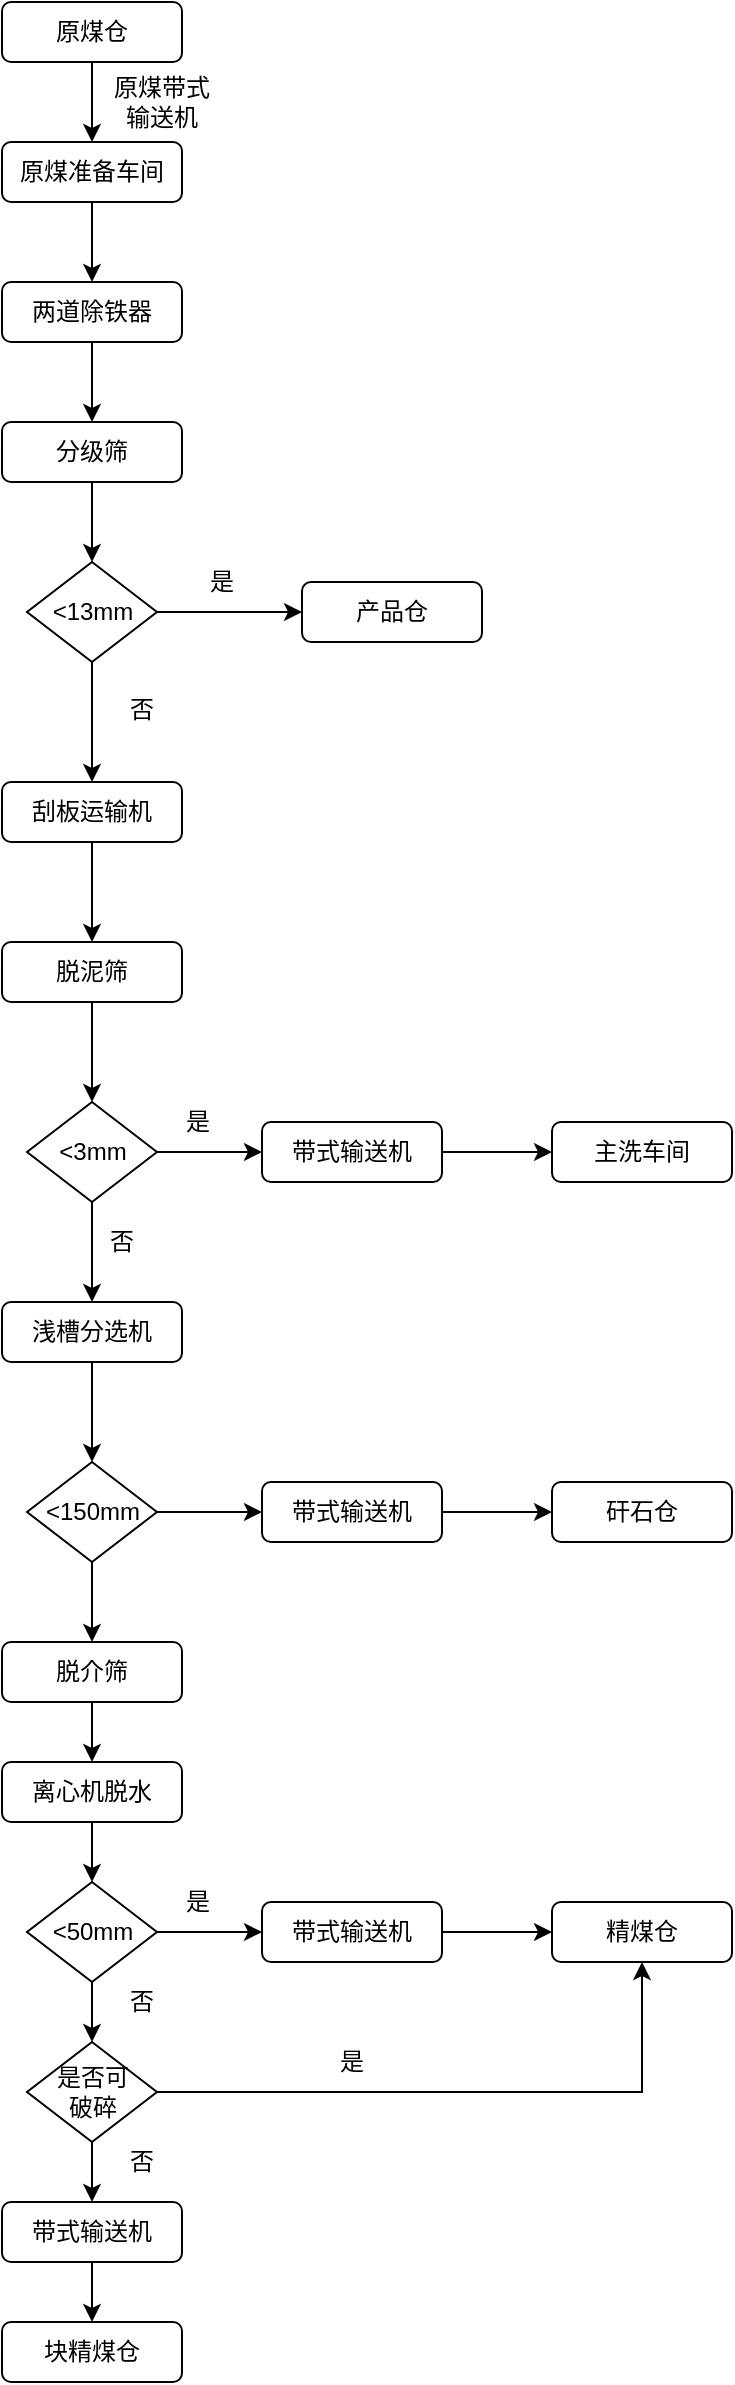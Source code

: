 <mxfile version="14.4.3" type="github">
  <diagram id="EcrznbtYHoZiXO55YaKE" name="第 1 页">
    <mxGraphModel dx="1662" dy="762" grid="1" gridSize="10" guides="1" tooltips="1" connect="1" arrows="1" fold="1" page="1" pageScale="1" pageWidth="1169" pageHeight="827" math="0" shadow="0">
      <root>
        <mxCell id="0" />
        <mxCell id="1" parent="0" />
        <mxCell id="WxKx30RskJL5I7CAaJgA-5" value="" style="edgeStyle=orthogonalEdgeStyle;rounded=0;orthogonalLoop=1;jettySize=auto;html=1;" edge="1" parent="1" source="WxKx30RskJL5I7CAaJgA-6" target="WxKx30RskJL5I7CAaJgA-8">
          <mxGeometry relative="1" as="geometry" />
        </mxCell>
        <mxCell id="WxKx30RskJL5I7CAaJgA-6" value="原煤仓" style="rounded=1;whiteSpace=wrap;html=1;fontSize=12;glass=0;strokeWidth=1;shadow=0;" vertex="1" parent="1">
          <mxGeometry x="410" y="60" width="90" height="30" as="geometry" />
        </mxCell>
        <mxCell id="WxKx30RskJL5I7CAaJgA-7" value="" style="edgeStyle=orthogonalEdgeStyle;rounded=0;orthogonalLoop=1;jettySize=auto;html=1;" edge="1" parent="1" source="WxKx30RskJL5I7CAaJgA-8" target="WxKx30RskJL5I7CAaJgA-10">
          <mxGeometry relative="1" as="geometry" />
        </mxCell>
        <mxCell id="WxKx30RskJL5I7CAaJgA-8" value="原煤准备车间" style="rounded=1;whiteSpace=wrap;html=1;fontSize=12;glass=0;strokeWidth=1;shadow=0;" vertex="1" parent="1">
          <mxGeometry x="410" y="130" width="90" height="30" as="geometry" />
        </mxCell>
        <mxCell id="WxKx30RskJL5I7CAaJgA-9" value="" style="edgeStyle=orthogonalEdgeStyle;rounded=0;orthogonalLoop=1;jettySize=auto;html=1;" edge="1" parent="1" source="WxKx30RskJL5I7CAaJgA-10" target="WxKx30RskJL5I7CAaJgA-13">
          <mxGeometry relative="1" as="geometry" />
        </mxCell>
        <mxCell id="WxKx30RskJL5I7CAaJgA-10" value="两道除铁器" style="rounded=1;whiteSpace=wrap;html=1;fontSize=12;glass=0;strokeWidth=1;shadow=0;" vertex="1" parent="1">
          <mxGeometry x="410" y="200" width="90" height="30" as="geometry" />
        </mxCell>
        <mxCell id="WxKx30RskJL5I7CAaJgA-11" value="原煤带式输送机" style="text;html=1;strokeColor=none;fillColor=none;align=center;verticalAlign=middle;whiteSpace=wrap;rounded=0;" vertex="1" parent="1">
          <mxGeometry x="465" y="100" width="50" height="20" as="geometry" />
        </mxCell>
        <mxCell id="WxKx30RskJL5I7CAaJgA-52" value="" style="edgeStyle=orthogonalEdgeStyle;rounded=0;orthogonalLoop=1;jettySize=auto;html=1;" edge="1" parent="1" source="WxKx30RskJL5I7CAaJgA-13" target="WxKx30RskJL5I7CAaJgA-53">
          <mxGeometry relative="1" as="geometry">
            <mxPoint x="455" y="380" as="targetPoint" />
          </mxGeometry>
        </mxCell>
        <mxCell id="WxKx30RskJL5I7CAaJgA-13" value="分级筛" style="rounded=1;whiteSpace=wrap;html=1;fontSize=12;glass=0;strokeWidth=1;shadow=0;" vertex="1" parent="1">
          <mxGeometry x="410" y="270" width="90" height="30" as="geometry" />
        </mxCell>
        <mxCell id="WxKx30RskJL5I7CAaJgA-55" value="" style="edgeStyle=orthogonalEdgeStyle;rounded=0;orthogonalLoop=1;jettySize=auto;html=1;entryX=0;entryY=0.5;entryDx=0;entryDy=0;" edge="1" parent="1" source="WxKx30RskJL5I7CAaJgA-53" target="WxKx30RskJL5I7CAaJgA-56">
          <mxGeometry relative="1" as="geometry">
            <mxPoint x="560" y="365" as="targetPoint" />
          </mxGeometry>
        </mxCell>
        <mxCell id="WxKx30RskJL5I7CAaJgA-60" value="" style="edgeStyle=orthogonalEdgeStyle;rounded=0;orthogonalLoop=1;jettySize=auto;html=1;entryX=0.5;entryY=0;entryDx=0;entryDy=0;" edge="1" parent="1" source="WxKx30RskJL5I7CAaJgA-53" target="WxKx30RskJL5I7CAaJgA-62">
          <mxGeometry relative="1" as="geometry">
            <mxPoint x="455" y="450" as="targetPoint" />
          </mxGeometry>
        </mxCell>
        <mxCell id="WxKx30RskJL5I7CAaJgA-53" value="&amp;lt;13mm" style="rhombus;whiteSpace=wrap;html=1;" vertex="1" parent="1">
          <mxGeometry x="422.5" y="340" width="65" height="50" as="geometry" />
        </mxCell>
        <mxCell id="WxKx30RskJL5I7CAaJgA-56" value="产品仓" style="rounded=1;whiteSpace=wrap;html=1;fontSize=12;glass=0;strokeWidth=1;shadow=0;" vertex="1" parent="1">
          <mxGeometry x="560" y="350" width="90" height="30" as="geometry" />
        </mxCell>
        <mxCell id="WxKx30RskJL5I7CAaJgA-58" value="是" style="text;html=1;strokeColor=none;fillColor=none;align=center;verticalAlign=middle;whiteSpace=wrap;rounded=0;" vertex="1" parent="1">
          <mxGeometry x="500" y="340" width="40" height="20" as="geometry" />
        </mxCell>
        <mxCell id="WxKx30RskJL5I7CAaJgA-61" value="否" style="text;html=1;strokeColor=none;fillColor=none;align=center;verticalAlign=middle;whiteSpace=wrap;rounded=0;" vertex="1" parent="1">
          <mxGeometry x="460" y="404" width="40" height="20" as="geometry" />
        </mxCell>
        <mxCell id="WxKx30RskJL5I7CAaJgA-64" value="" style="edgeStyle=orthogonalEdgeStyle;rounded=0;orthogonalLoop=1;jettySize=auto;html=1;" edge="1" parent="1" source="WxKx30RskJL5I7CAaJgA-62" target="WxKx30RskJL5I7CAaJgA-63">
          <mxGeometry relative="1" as="geometry" />
        </mxCell>
        <mxCell id="WxKx30RskJL5I7CAaJgA-62" value="刮板运输机" style="rounded=1;whiteSpace=wrap;html=1;fontSize=12;glass=0;strokeWidth=1;shadow=0;" vertex="1" parent="1">
          <mxGeometry x="410" y="450" width="90" height="30" as="geometry" />
        </mxCell>
        <mxCell id="WxKx30RskJL5I7CAaJgA-66" value="" style="edgeStyle=orthogonalEdgeStyle;rounded=0;orthogonalLoop=1;jettySize=auto;html=1;entryX=0.5;entryY=0;entryDx=0;entryDy=0;" edge="1" parent="1" source="WxKx30RskJL5I7CAaJgA-63" target="WxKx30RskJL5I7CAaJgA-67">
          <mxGeometry relative="1" as="geometry">
            <mxPoint x="455" y="610" as="targetPoint" />
          </mxGeometry>
        </mxCell>
        <mxCell id="WxKx30RskJL5I7CAaJgA-63" value="脱泥筛" style="rounded=1;whiteSpace=wrap;html=1;fontSize=12;glass=0;strokeWidth=1;shadow=0;" vertex="1" parent="1">
          <mxGeometry x="410" y="530" width="90" height="30" as="geometry" />
        </mxCell>
        <mxCell id="WxKx30RskJL5I7CAaJgA-69" value="" style="edgeStyle=orthogonalEdgeStyle;rounded=0;orthogonalLoop=1;jettySize=auto;html=1;entryX=0;entryY=0.5;entryDx=0;entryDy=0;" edge="1" parent="1" source="WxKx30RskJL5I7CAaJgA-67" target="WxKx30RskJL5I7CAaJgA-71">
          <mxGeometry relative="1" as="geometry">
            <mxPoint x="567.5" y="635" as="targetPoint" />
          </mxGeometry>
        </mxCell>
        <mxCell id="WxKx30RskJL5I7CAaJgA-74" value="" style="edgeStyle=orthogonalEdgeStyle;rounded=0;orthogonalLoop=1;jettySize=auto;html=1;entryX=0.5;entryY=0;entryDx=0;entryDy=0;" edge="1" parent="1" source="WxKx30RskJL5I7CAaJgA-67" target="WxKx30RskJL5I7CAaJgA-75">
          <mxGeometry relative="1" as="geometry">
            <mxPoint x="455" y="740" as="targetPoint" />
          </mxGeometry>
        </mxCell>
        <mxCell id="WxKx30RskJL5I7CAaJgA-67" value="&amp;lt;3mm" style="rhombus;whiteSpace=wrap;html=1;" vertex="1" parent="1">
          <mxGeometry x="422.5" y="610" width="65" height="50" as="geometry" />
        </mxCell>
        <mxCell id="WxKx30RskJL5I7CAaJgA-70" value="主洗车间" style="rounded=1;whiteSpace=wrap;html=1;fontSize=12;glass=0;strokeWidth=1;shadow=0;" vertex="1" parent="1">
          <mxGeometry x="685" y="620" width="90" height="30" as="geometry" />
        </mxCell>
        <mxCell id="WxKx30RskJL5I7CAaJgA-72" value="" style="edgeStyle=orthogonalEdgeStyle;rounded=0;orthogonalLoop=1;jettySize=auto;html=1;" edge="1" parent="1" source="WxKx30RskJL5I7CAaJgA-71" target="WxKx30RskJL5I7CAaJgA-70">
          <mxGeometry relative="1" as="geometry" />
        </mxCell>
        <mxCell id="WxKx30RskJL5I7CAaJgA-71" value="带式输送机" style="rounded=1;whiteSpace=wrap;html=1;fontSize=12;glass=0;strokeWidth=1;shadow=0;" vertex="1" parent="1">
          <mxGeometry x="540" y="620" width="90" height="30" as="geometry" />
        </mxCell>
        <mxCell id="WxKx30RskJL5I7CAaJgA-77" value="" style="edgeStyle=orthogonalEdgeStyle;rounded=0;orthogonalLoop=1;jettySize=auto;html=1;entryX=0.5;entryY=0;entryDx=0;entryDy=0;" edge="1" parent="1" source="WxKx30RskJL5I7CAaJgA-75" target="WxKx30RskJL5I7CAaJgA-78">
          <mxGeometry relative="1" as="geometry">
            <mxPoint x="455" y="820" as="targetPoint" />
          </mxGeometry>
        </mxCell>
        <mxCell id="WxKx30RskJL5I7CAaJgA-75" value="浅槽分选机" style="rounded=1;whiteSpace=wrap;html=1;fontSize=12;glass=0;strokeWidth=1;shadow=0;" vertex="1" parent="1">
          <mxGeometry x="410" y="710" width="90" height="30" as="geometry" />
        </mxCell>
        <mxCell id="WxKx30RskJL5I7CAaJgA-80" value="" style="edgeStyle=orthogonalEdgeStyle;rounded=0;orthogonalLoop=1;jettySize=auto;html=1;entryX=0.5;entryY=0;entryDx=0;entryDy=0;" edge="1" parent="1" source="WxKx30RskJL5I7CAaJgA-78" target="WxKx30RskJL5I7CAaJgA-81">
          <mxGeometry relative="1" as="geometry">
            <mxPoint x="455" y="900" as="targetPoint" />
          </mxGeometry>
        </mxCell>
        <mxCell id="WxKx30RskJL5I7CAaJgA-83" value="" style="edgeStyle=orthogonalEdgeStyle;rounded=0;orthogonalLoop=1;jettySize=auto;html=1;entryX=0;entryY=0.5;entryDx=0;entryDy=0;" edge="1" parent="1" source="WxKx30RskJL5I7CAaJgA-78" target="WxKx30RskJL5I7CAaJgA-84">
          <mxGeometry relative="1" as="geometry">
            <mxPoint x="570" y="815" as="targetPoint" />
          </mxGeometry>
        </mxCell>
        <mxCell id="WxKx30RskJL5I7CAaJgA-78" value="&amp;lt;150mm" style="rhombus;whiteSpace=wrap;html=1;" vertex="1" parent="1">
          <mxGeometry x="422.5" y="790" width="65" height="50" as="geometry" />
        </mxCell>
        <mxCell id="WxKx30RskJL5I7CAaJgA-90" value="" style="edgeStyle=orthogonalEdgeStyle;rounded=0;orthogonalLoop=1;jettySize=auto;html=1;" edge="1" parent="1" source="WxKx30RskJL5I7CAaJgA-81" target="WxKx30RskJL5I7CAaJgA-89">
          <mxGeometry relative="1" as="geometry" />
        </mxCell>
        <mxCell id="WxKx30RskJL5I7CAaJgA-81" value="脱介筛" style="rounded=1;whiteSpace=wrap;html=1;fontSize=12;glass=0;strokeWidth=1;shadow=0;" vertex="1" parent="1">
          <mxGeometry x="410" y="880" width="90" height="30" as="geometry" />
        </mxCell>
        <mxCell id="WxKx30RskJL5I7CAaJgA-86" value="" style="edgeStyle=orthogonalEdgeStyle;rounded=0;orthogonalLoop=1;jettySize=auto;html=1;" edge="1" parent="1" source="WxKx30RskJL5I7CAaJgA-84" target="WxKx30RskJL5I7CAaJgA-85">
          <mxGeometry relative="1" as="geometry" />
        </mxCell>
        <mxCell id="WxKx30RskJL5I7CAaJgA-84" value="带式输送机" style="rounded=1;whiteSpace=wrap;html=1;fontSize=12;glass=0;strokeWidth=1;shadow=0;" vertex="1" parent="1">
          <mxGeometry x="540" y="800" width="90" height="30" as="geometry" />
        </mxCell>
        <mxCell id="WxKx30RskJL5I7CAaJgA-85" value="矸石仓" style="rounded=1;whiteSpace=wrap;html=1;fontSize=12;glass=0;strokeWidth=1;shadow=0;" vertex="1" parent="1">
          <mxGeometry x="685" y="800" width="90" height="30" as="geometry" />
        </mxCell>
        <mxCell id="WxKx30RskJL5I7CAaJgA-87" value="是" style="text;html=1;strokeColor=none;fillColor=none;align=center;verticalAlign=middle;whiteSpace=wrap;rounded=0;" vertex="1" parent="1">
          <mxGeometry x="487.5" y="610" width="40" height="20" as="geometry" />
        </mxCell>
        <mxCell id="WxKx30RskJL5I7CAaJgA-88" value="否" style="text;html=1;strokeColor=none;fillColor=none;align=center;verticalAlign=middle;whiteSpace=wrap;rounded=0;" vertex="1" parent="1">
          <mxGeometry x="450" y="670" width="40" height="20" as="geometry" />
        </mxCell>
        <mxCell id="WxKx30RskJL5I7CAaJgA-92" value="" style="edgeStyle=orthogonalEdgeStyle;rounded=0;orthogonalLoop=1;jettySize=auto;html=1;entryX=0.5;entryY=0;entryDx=0;entryDy=0;" edge="1" parent="1" source="WxKx30RskJL5I7CAaJgA-89" target="WxKx30RskJL5I7CAaJgA-93">
          <mxGeometry relative="1" as="geometry">
            <mxPoint x="455" y="1100" as="targetPoint" />
          </mxGeometry>
        </mxCell>
        <mxCell id="WxKx30RskJL5I7CAaJgA-89" value="离心机脱水" style="rounded=1;whiteSpace=wrap;html=1;fontSize=12;glass=0;strokeWidth=1;shadow=0;" vertex="1" parent="1">
          <mxGeometry x="410" y="940" width="90" height="30" as="geometry" />
        </mxCell>
        <mxCell id="WxKx30RskJL5I7CAaJgA-100" value="" style="edgeStyle=orthogonalEdgeStyle;rounded=0;orthogonalLoop=1;jettySize=auto;html=1;entryX=0;entryY=0.5;entryDx=0;entryDy=0;" edge="1" parent="1" source="WxKx30RskJL5I7CAaJgA-93" target="WxKx30RskJL5I7CAaJgA-98">
          <mxGeometry relative="1" as="geometry">
            <mxPoint x="550" y="1025" as="targetPoint" />
          </mxGeometry>
        </mxCell>
        <mxCell id="WxKx30RskJL5I7CAaJgA-104" value="" style="edgeStyle=orthogonalEdgeStyle;rounded=0;orthogonalLoop=1;jettySize=auto;html=1;entryX=0.5;entryY=0;entryDx=0;entryDy=0;" edge="1" parent="1" source="WxKx30RskJL5I7CAaJgA-93" target="WxKx30RskJL5I7CAaJgA-106">
          <mxGeometry relative="1" as="geometry">
            <mxPoint x="455" y="1080" as="targetPoint" />
          </mxGeometry>
        </mxCell>
        <mxCell id="WxKx30RskJL5I7CAaJgA-93" value="&amp;lt;50mm" style="rhombus;whiteSpace=wrap;html=1;" vertex="1" parent="1">
          <mxGeometry x="422.5" y="1000" width="65" height="50" as="geometry" />
        </mxCell>
        <mxCell id="WxKx30RskJL5I7CAaJgA-102" value="" style="edgeStyle=orthogonalEdgeStyle;rounded=0;orthogonalLoop=1;jettySize=auto;html=1;" edge="1" parent="1" source="WxKx30RskJL5I7CAaJgA-98" target="WxKx30RskJL5I7CAaJgA-101">
          <mxGeometry relative="1" as="geometry" />
        </mxCell>
        <mxCell id="WxKx30RskJL5I7CAaJgA-98" value="带式输送机" style="rounded=1;whiteSpace=wrap;html=1;fontSize=12;glass=0;strokeWidth=1;shadow=0;" vertex="1" parent="1">
          <mxGeometry x="540" y="1010" width="90" height="30" as="geometry" />
        </mxCell>
        <mxCell id="WxKx30RskJL5I7CAaJgA-101" value="精煤仓" style="rounded=1;whiteSpace=wrap;html=1;fontSize=12;glass=0;strokeWidth=1;shadow=0;" vertex="1" parent="1">
          <mxGeometry x="685" y="1010" width="90" height="30" as="geometry" />
        </mxCell>
        <mxCell id="WxKx30RskJL5I7CAaJgA-107" value="" style="edgeStyle=orthogonalEdgeStyle;rounded=0;orthogonalLoop=1;jettySize=auto;html=1;entryX=0.5;entryY=1;entryDx=0;entryDy=0;" edge="1" parent="1" source="WxKx30RskJL5I7CAaJgA-106" target="WxKx30RskJL5I7CAaJgA-101">
          <mxGeometry relative="1" as="geometry">
            <mxPoint x="567.5" y="1105" as="targetPoint" />
          </mxGeometry>
        </mxCell>
        <mxCell id="WxKx30RskJL5I7CAaJgA-112" value="" style="edgeStyle=orthogonalEdgeStyle;rounded=0;orthogonalLoop=1;jettySize=auto;html=1;entryX=0.5;entryY=0;entryDx=0;entryDy=0;" edge="1" parent="1" source="WxKx30RskJL5I7CAaJgA-106" target="WxKx30RskJL5I7CAaJgA-113">
          <mxGeometry relative="1" as="geometry">
            <mxPoint x="455" y="1190" as="targetPoint" />
          </mxGeometry>
        </mxCell>
        <mxCell id="WxKx30RskJL5I7CAaJgA-106" value="是否可&lt;br&gt;破碎" style="rhombus;whiteSpace=wrap;html=1;" vertex="1" parent="1">
          <mxGeometry x="422.5" y="1080" width="65" height="50" as="geometry" />
        </mxCell>
        <mxCell id="WxKx30RskJL5I7CAaJgA-108" value="是" style="text;html=1;strokeColor=none;fillColor=none;align=center;verticalAlign=middle;whiteSpace=wrap;rounded=0;" vertex="1" parent="1">
          <mxGeometry x="487.5" y="1000" width="40" height="20" as="geometry" />
        </mxCell>
        <mxCell id="WxKx30RskJL5I7CAaJgA-109" value="是" style="text;html=1;strokeColor=none;fillColor=none;align=center;verticalAlign=middle;whiteSpace=wrap;rounded=0;" vertex="1" parent="1">
          <mxGeometry x="565" y="1080" width="40" height="20" as="geometry" />
        </mxCell>
        <mxCell id="WxKx30RskJL5I7CAaJgA-110" value="否" style="text;html=1;strokeColor=none;fillColor=none;align=center;verticalAlign=middle;whiteSpace=wrap;rounded=0;" vertex="1" parent="1">
          <mxGeometry x="460" y="1050" width="40" height="20" as="geometry" />
        </mxCell>
        <mxCell id="WxKx30RskJL5I7CAaJgA-117" value="" style="edgeStyle=orthogonalEdgeStyle;rounded=0;orthogonalLoop=1;jettySize=auto;html=1;" edge="1" parent="1" source="WxKx30RskJL5I7CAaJgA-113" target="WxKx30RskJL5I7CAaJgA-116">
          <mxGeometry relative="1" as="geometry" />
        </mxCell>
        <mxCell id="WxKx30RskJL5I7CAaJgA-113" value="带式输送机" style="rounded=1;whiteSpace=wrap;html=1;fontSize=12;glass=0;strokeWidth=1;shadow=0;" vertex="1" parent="1">
          <mxGeometry x="410" y="1160" width="90" height="30" as="geometry" />
        </mxCell>
        <mxCell id="WxKx30RskJL5I7CAaJgA-116" value="块精煤仓" style="rounded=1;whiteSpace=wrap;html=1;fontSize=12;glass=0;strokeWidth=1;shadow=0;" vertex="1" parent="1">
          <mxGeometry x="410" y="1220" width="90" height="30" as="geometry" />
        </mxCell>
        <mxCell id="WxKx30RskJL5I7CAaJgA-118" value="否" style="text;html=1;strokeColor=none;fillColor=none;align=center;verticalAlign=middle;whiteSpace=wrap;rounded=0;" vertex="1" parent="1">
          <mxGeometry x="460" y="1130" width="40" height="20" as="geometry" />
        </mxCell>
      </root>
    </mxGraphModel>
  </diagram>
</mxfile>
